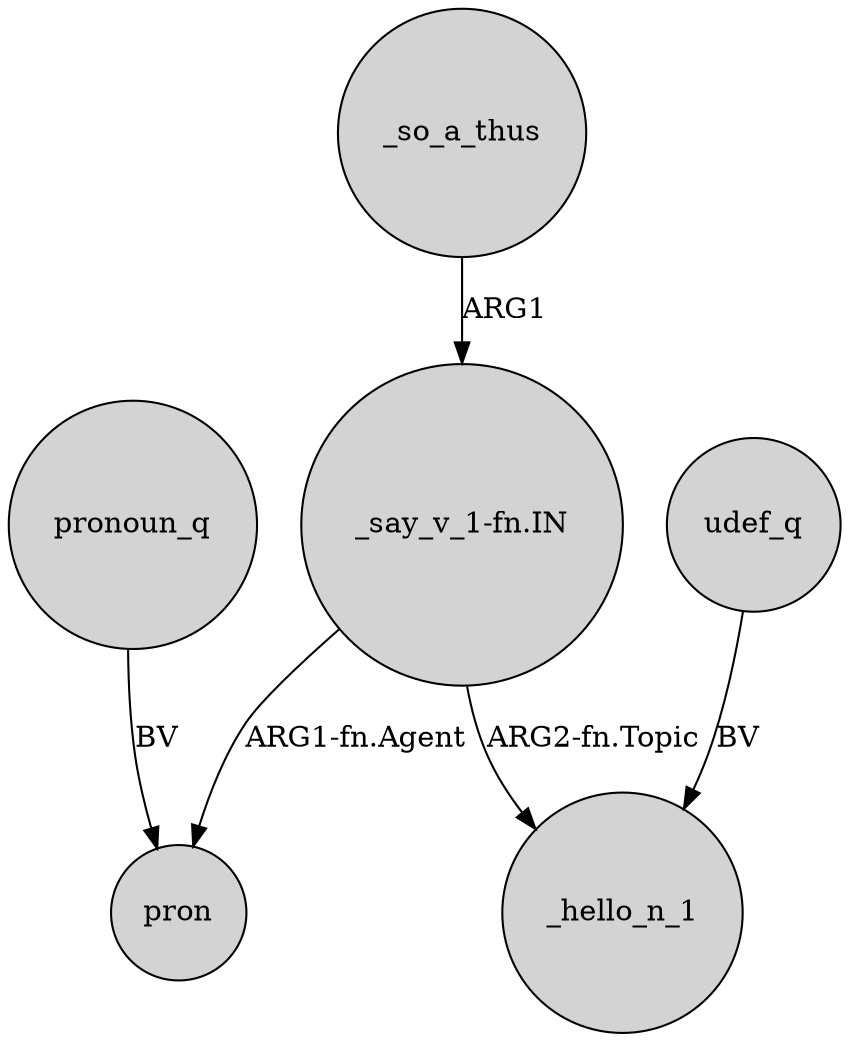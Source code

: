 digraph {
	node [shape=circle style=filled]
	_so_a_thus -> "_say_v_1-fn.IN" [label=ARG1]
	"_say_v_1-fn.IN" -> pron [label="ARG1-fn.Agent"]
	udef_q -> _hello_n_1 [label=BV]
	"_say_v_1-fn.IN" -> _hello_n_1 [label="ARG2-fn.Topic"]
	pronoun_q -> pron [label=BV]
}
